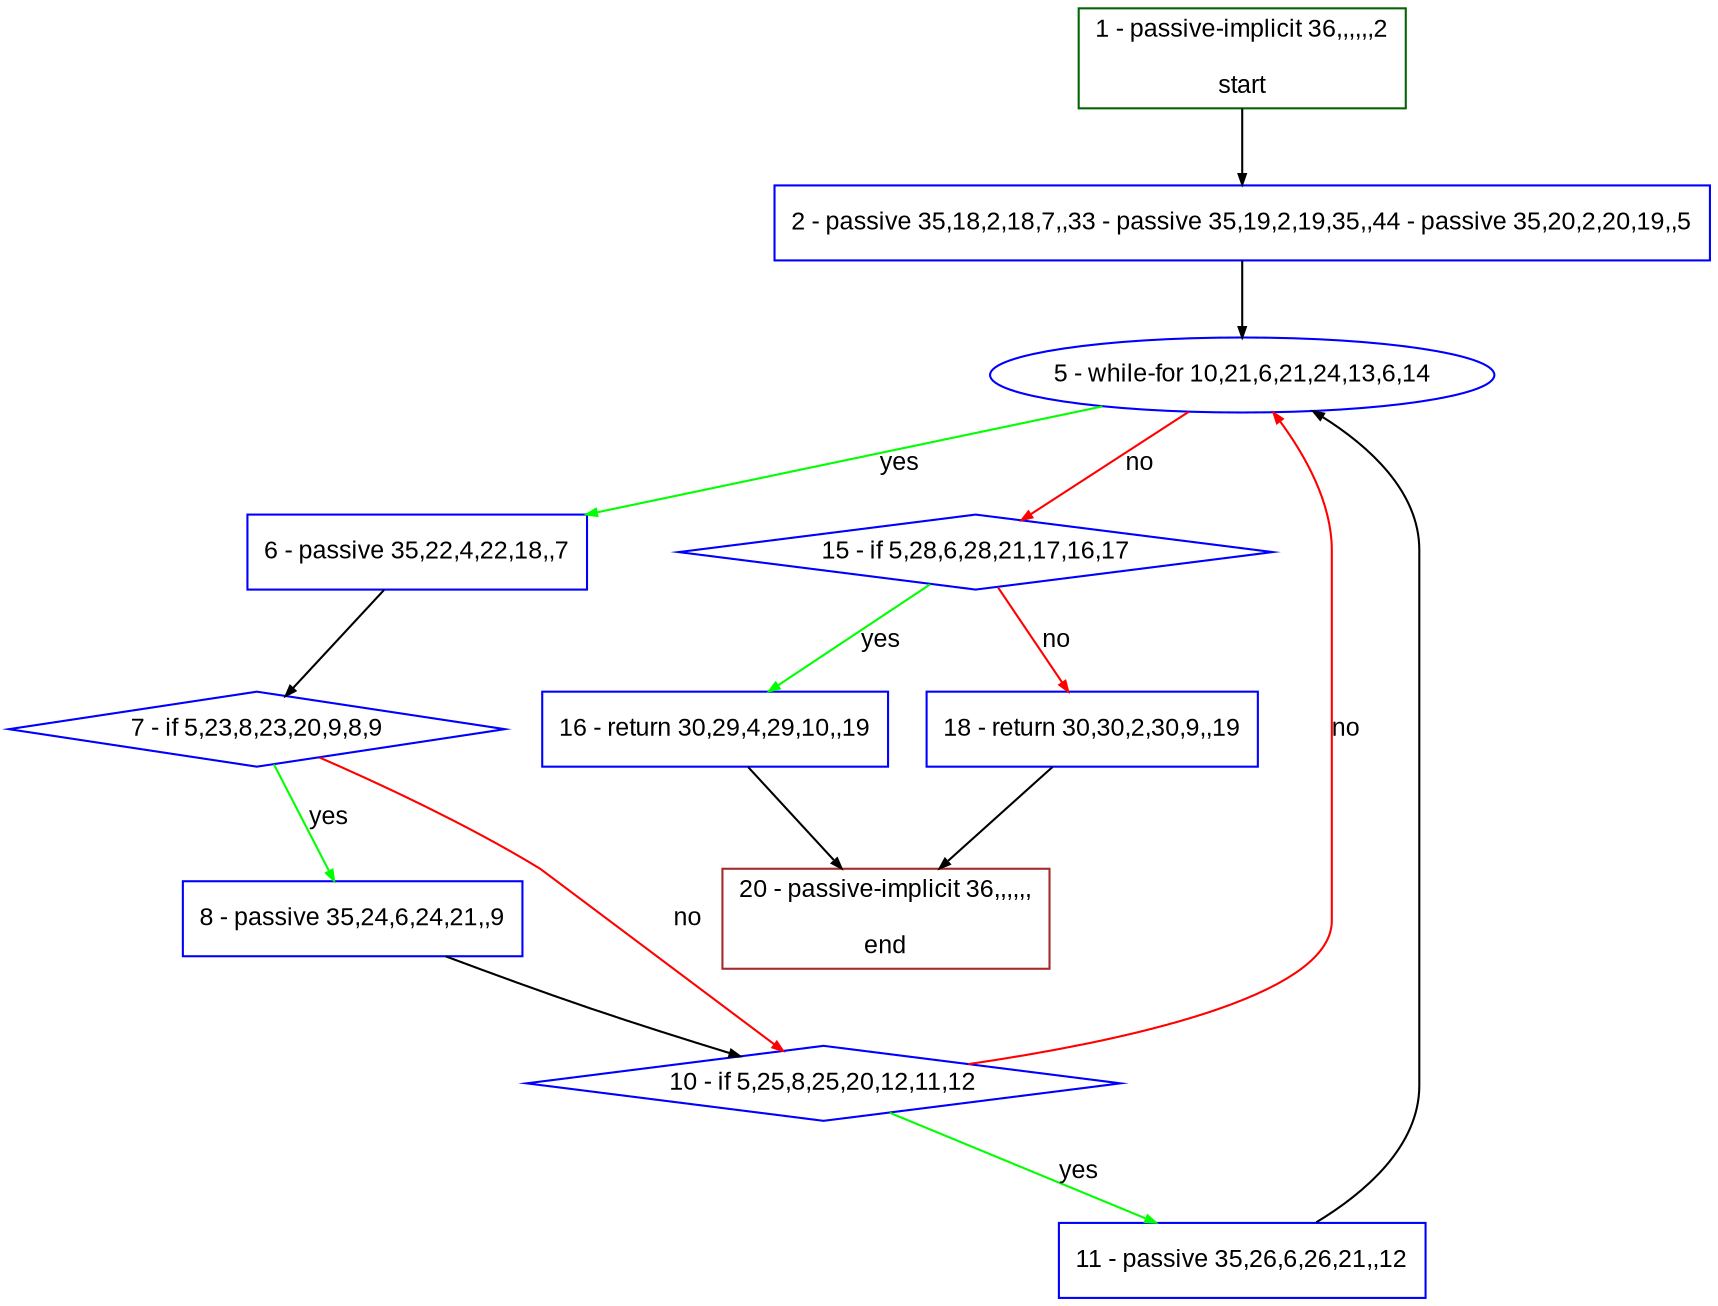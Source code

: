 digraph "" {
  graph [bgcolor="white", fillcolor="#FFFFCC", pack="true", packmode="clust", fontname="Arial", label="", fontsize="12", compound="true", style="rounded,filled"];
  node [node_initialized="no", fillcolor="white", fontname="Arial", label="", color="grey", fontsize="12", fixedsize="false", compound="true", shape="rectangle", style="filled"];
  edge [arrowtail="none", lhead="", fontcolor="black", fontname="Arial", label="", color="black", fontsize="12", arrowhead="normal", arrowsize="0.5", compound="true", ltail="", dir="forward"];
  __N1 [fillcolor="#ffffff", label="2 - passive 35,18,2,18,7,,33 - passive 35,19,2,19,35,,44 - passive 35,20,2,20,19,,5", color="#0000ff", shape="box", style="filled"];
  __N2 [fillcolor="#ffffff", label="1 - passive-implicit 36,,,,,,2\n\nstart", color="#006400", shape="box", style="filled"];
  __N3 [fillcolor="#ffffff", label="5 - while-for 10,21,6,21,24,13,6,14", color="#0000ff", shape="oval", style="filled"];
  __N4 [fillcolor="#ffffff", label="6 - passive 35,22,4,22,18,,7", color="#0000ff", shape="box", style="filled"];
  __N5 [fillcolor="#ffffff", label="15 - if 5,28,6,28,21,17,16,17", color="#0000ff", shape="diamond", style="filled"];
  __N6 [fillcolor="#ffffff", label="7 - if 5,23,8,23,20,9,8,9", color="#0000ff", shape="diamond", style="filled"];
  __N7 [fillcolor="#ffffff", label="8 - passive 35,24,6,24,21,,9", color="#0000ff", shape="box", style="filled"];
  __N8 [fillcolor="#ffffff", label="10 - if 5,25,8,25,20,12,11,12", color="#0000ff", shape="diamond", style="filled"];
  __N9 [fillcolor="#ffffff", label="11 - passive 35,26,6,26,21,,12", color="#0000ff", shape="box", style="filled"];
  __N10 [fillcolor="#ffffff", label="16 - return 30,29,4,29,10,,19", color="#0000ff", shape="box", style="filled"];
  __N11 [fillcolor="#ffffff", label="18 - return 30,30,2,30,9,,19", color="#0000ff", shape="box", style="filled"];
  __N12 [fillcolor="#ffffff", label="20 - passive-implicit 36,,,,,,\n\nend", color="#a52a2a", shape="box", style="filled"];
  __N2 -> __N1 [arrowtail="none", color="#000000", label="", arrowhead="normal", dir="forward"];
  __N1 -> __N3 [arrowtail="none", color="#000000", label="", arrowhead="normal", dir="forward"];
  __N3 -> __N4 [arrowtail="none", color="#00ff00", label="yes", arrowhead="normal", dir="forward"];
  __N3 -> __N5 [arrowtail="none", color="#ff0000", label="no", arrowhead="normal", dir="forward"];
  __N4 -> __N6 [arrowtail="none", color="#000000", label="", arrowhead="normal", dir="forward"];
  __N6 -> __N7 [arrowtail="none", color="#00ff00", label="yes", arrowhead="normal", dir="forward"];
  __N6 -> __N8 [arrowtail="none", color="#ff0000", label="no", arrowhead="normal", dir="forward"];
  __N7 -> __N8 [arrowtail="none", color="#000000", label="", arrowhead="normal", dir="forward"];
  __N8 -> __N3 [arrowtail="none", color="#ff0000", label="no", arrowhead="normal", dir="forward"];
  __N8 -> __N9 [arrowtail="none", color="#00ff00", label="yes", arrowhead="normal", dir="forward"];
  __N9 -> __N3 [arrowtail="none", color="#000000", label="", arrowhead="normal", dir="forward"];
  __N5 -> __N10 [arrowtail="none", color="#00ff00", label="yes", arrowhead="normal", dir="forward"];
  __N5 -> __N11 [arrowtail="none", color="#ff0000", label="no", arrowhead="normal", dir="forward"];
  __N10 -> __N12 [arrowtail="none", color="#000000", label="", arrowhead="normal", dir="forward"];
  __N11 -> __N12 [arrowtail="none", color="#000000", label="", arrowhead="normal", dir="forward"];
}
